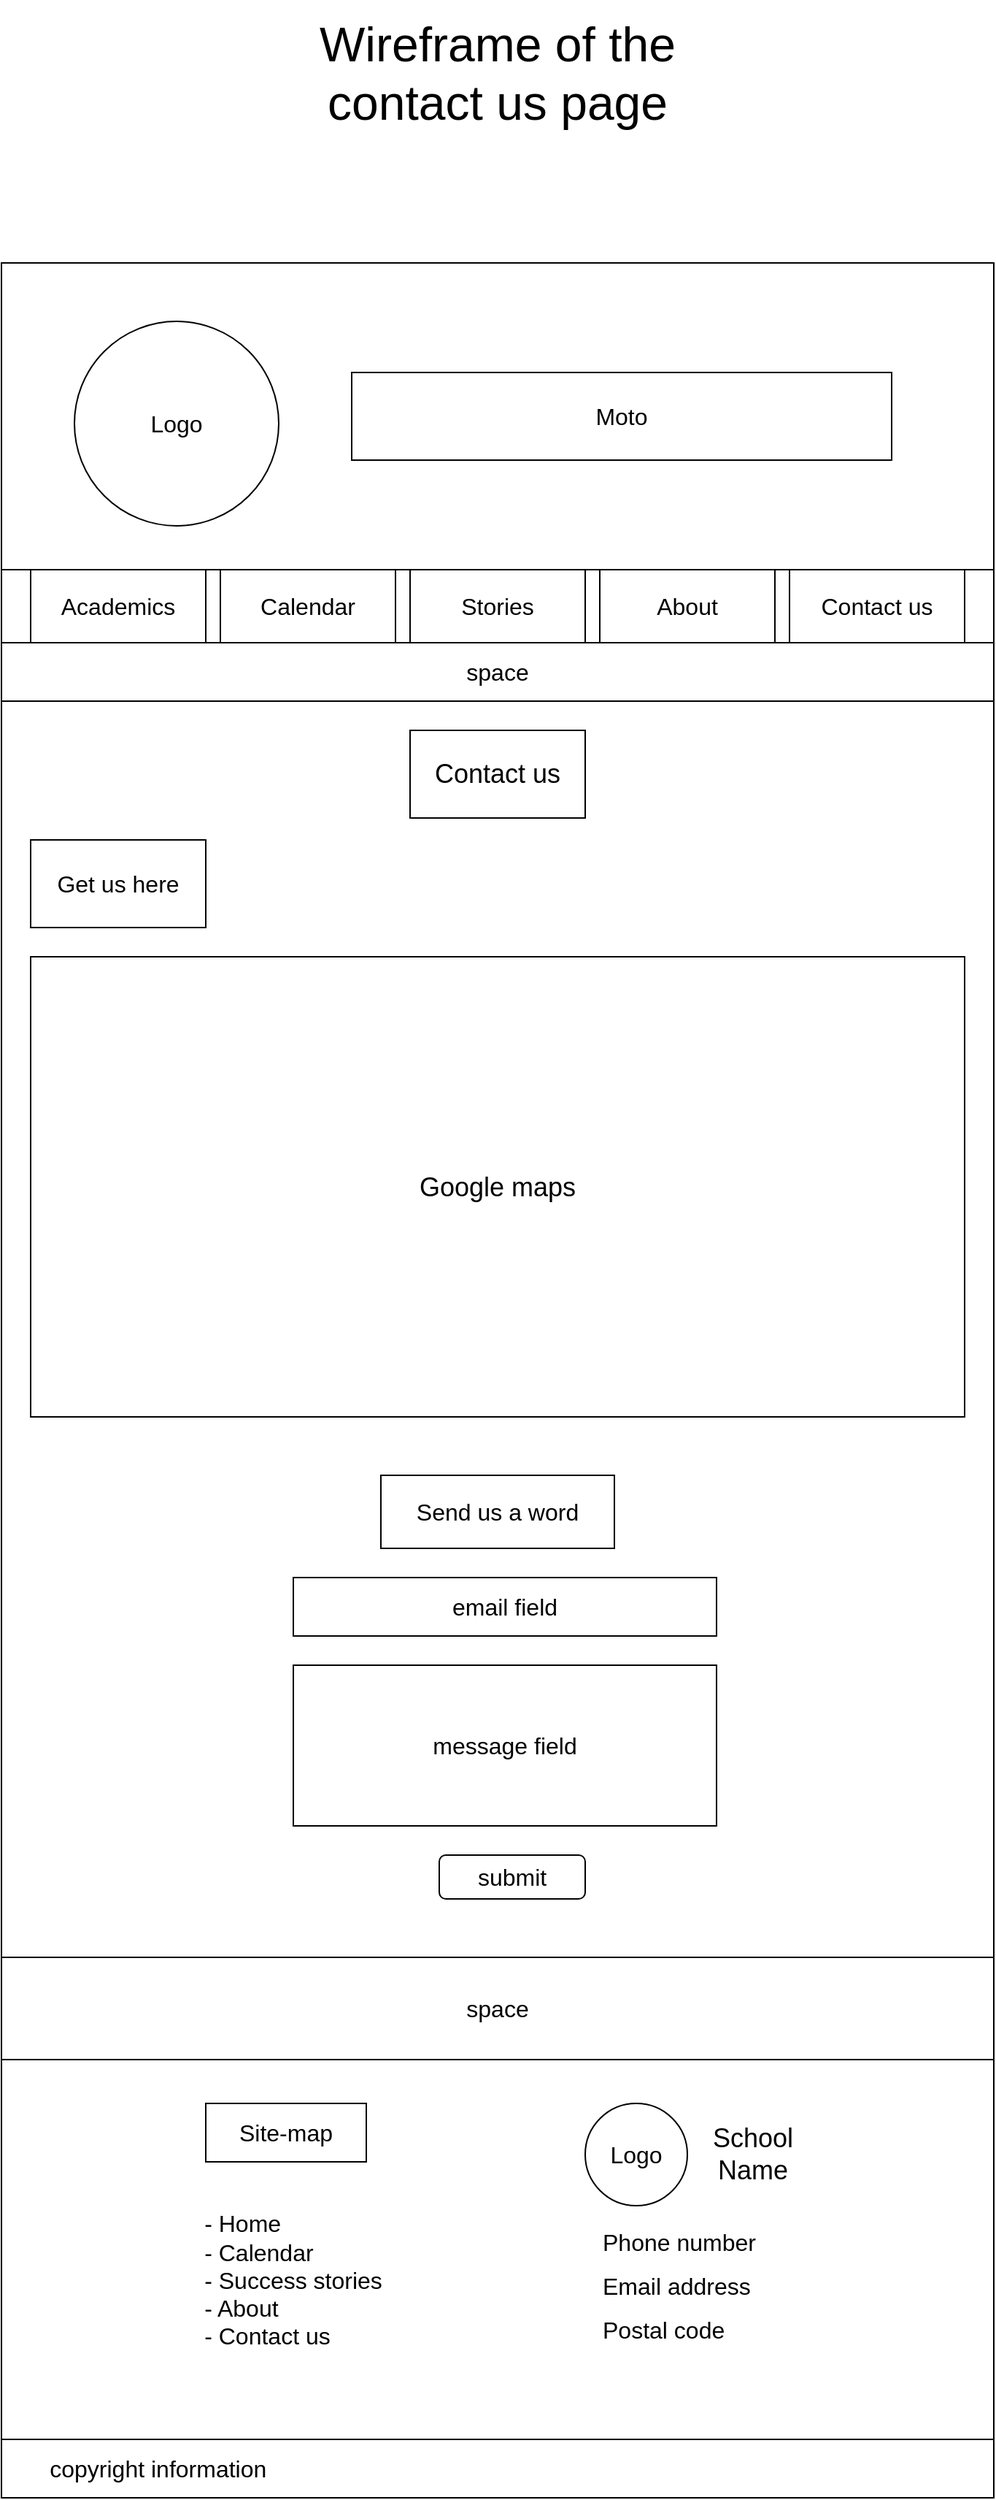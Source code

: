 <mxfile version="20.6.0" type="github">
  <diagram id="zjbsmMx9dNUYekVJXI4S" name="Page-1">
    <mxGraphModel dx="68" dy="993" grid="1" gridSize="10" guides="1" tooltips="1" connect="1" arrows="1" fold="1" page="0" pageScale="1" pageWidth="850" pageHeight="1100" math="0" shadow="0">
      <root>
        <mxCell id="0" />
        <mxCell id="1" parent="0" />
        <mxCell id="j1M_ww33Xoy92D7wLLYM-145" value="" style="rounded=0;whiteSpace=wrap;html=1;strokeWidth=1;fontSize=18;" parent="1" vertex="1">
          <mxGeometry x="960" y="420" width="680" height="860" as="geometry" />
        </mxCell>
        <mxCell id="_Qzaa5entBogjLJZciO9-70" value="&lt;font style=&quot;font-size: 33px;&quot;&gt;Wireframe of the contact us page&lt;/font&gt;" style="text;html=1;strokeColor=none;fillColor=none;align=center;verticalAlign=middle;whiteSpace=wrap;rounded=0;fontSize=16;" parent="1" vertex="1">
          <mxGeometry x="1140" y="-60" width="320" height="100" as="geometry" />
        </mxCell>
        <mxCell id="j1M_ww33Xoy92D7wLLYM-1" value="" style="rounded=0;whiteSpace=wrap;html=1;" parent="1" vertex="1">
          <mxGeometry x="960" y="120" width="680" height="210" as="geometry" />
        </mxCell>
        <mxCell id="j1M_ww33Xoy92D7wLLYM-2" value="&lt;font style=&quot;font-size: 16px;&quot;&gt;Logo&lt;/font&gt;" style="ellipse;whiteSpace=wrap;html=1;aspect=fixed;" parent="1" vertex="1">
          <mxGeometry x="1010" y="160" width="140" height="140" as="geometry" />
        </mxCell>
        <mxCell id="j1M_ww33Xoy92D7wLLYM-3" value="Moto" style="rounded=0;whiteSpace=wrap;html=1;fontSize=16;" parent="1" vertex="1">
          <mxGeometry x="1200" y="195" width="370" height="60" as="geometry" />
        </mxCell>
        <mxCell id="j1M_ww33Xoy92D7wLLYM-4" value="" style="rounded=0;whiteSpace=wrap;html=1;fontSize=16;" parent="1" vertex="1">
          <mxGeometry x="960" y="330" width="680" height="50" as="geometry" />
        </mxCell>
        <mxCell id="j1M_ww33Xoy92D7wLLYM-5" value="Academics" style="rounded=0;whiteSpace=wrap;html=1;fontSize=16;" parent="1" vertex="1">
          <mxGeometry x="980" y="330" width="120" height="50" as="geometry" />
        </mxCell>
        <mxCell id="j1M_ww33Xoy92D7wLLYM-6" value="Calendar" style="rounded=0;whiteSpace=wrap;html=1;fontSize=16;" parent="1" vertex="1">
          <mxGeometry x="1110" y="330" width="120" height="50" as="geometry" />
        </mxCell>
        <mxCell id="j1M_ww33Xoy92D7wLLYM-7" value="About" style="rounded=0;whiteSpace=wrap;html=1;fontSize=16;" parent="1" vertex="1">
          <mxGeometry x="1370" y="330" width="120" height="50" as="geometry" />
        </mxCell>
        <mxCell id="j1M_ww33Xoy92D7wLLYM-8" value="Contact us" style="rounded=0;whiteSpace=wrap;html=1;fontSize=16;" parent="1" vertex="1">
          <mxGeometry x="1500" y="330" width="120" height="50" as="geometry" />
        </mxCell>
        <mxCell id="j1M_ww33Xoy92D7wLLYM-9" value="space" style="rounded=0;whiteSpace=wrap;html=1;fontSize=16;" parent="1" vertex="1">
          <mxGeometry x="960" y="380" width="680" height="40" as="geometry" />
        </mxCell>
        <mxCell id="j1M_ww33Xoy92D7wLLYM-10" value="Stories" style="rounded=0;whiteSpace=wrap;html=1;fontSize=16;" parent="1" vertex="1">
          <mxGeometry x="1240" y="330" width="120" height="50" as="geometry" />
        </mxCell>
        <mxCell id="j1M_ww33Xoy92D7wLLYM-124" value="Get us here" style="rounded=0;whiteSpace=wrap;html=1;strokeWidth=1;fontSize=16;" parent="1" vertex="1">
          <mxGeometry x="980" y="515" width="120" height="60" as="geometry" />
        </mxCell>
        <mxCell id="j1M_ww33Xoy92D7wLLYM-125" value="Google maps" style="rounded=0;whiteSpace=wrap;html=1;strokeWidth=1;fontSize=18;" parent="1" vertex="1">
          <mxGeometry x="980" y="595" width="640" height="315" as="geometry" />
        </mxCell>
        <mxCell id="j1M_ww33Xoy92D7wLLYM-126" value="space" style="rounded=0;whiteSpace=wrap;html=1;fontSize=16;" parent="1" vertex="1">
          <mxGeometry x="960" y="1280" width="680" height="70" as="geometry" />
        </mxCell>
        <mxCell id="j1M_ww33Xoy92D7wLLYM-127" value="" style="rounded=0;whiteSpace=wrap;html=1;fontSize=16;" parent="1" vertex="1">
          <mxGeometry x="960" y="1350" width="680" height="260" as="geometry" />
        </mxCell>
        <mxCell id="j1M_ww33Xoy92D7wLLYM-132" value="Site-map" style="rounded=0;whiteSpace=wrap;html=1;fontSize=16;" parent="1" vertex="1">
          <mxGeometry x="1100" y="1380" width="110" height="40" as="geometry" />
        </mxCell>
        <mxCell id="j1M_ww33Xoy92D7wLLYM-133" value="&lt;div align=&quot;left&quot;&gt;- Home&lt;/div&gt;&lt;div align=&quot;left&quot;&gt;- Calendar&lt;/div&gt;&lt;div align=&quot;left&quot;&gt;- Success stories&lt;br&gt;&lt;/div&gt;&lt;div align=&quot;left&quot;&gt;- About&lt;/div&gt;&lt;div align=&quot;left&quot;&gt;- Contact us&lt;/div&gt;&lt;div&gt;&lt;br&gt;&lt;/div&gt;&lt;div&gt;&lt;br&gt;&lt;/div&gt;" style="text;html=1;strokeColor=none;fillColor=none;align=center;verticalAlign=middle;whiteSpace=wrap;rounded=0;fontSize=16;" parent="1" vertex="1">
          <mxGeometry x="1090" y="1450" width="140" height="140" as="geometry" />
        </mxCell>
        <mxCell id="j1M_ww33Xoy92D7wLLYM-134" value="Logo" style="ellipse;whiteSpace=wrap;html=1;aspect=fixed;fontSize=16;" parent="1" vertex="1">
          <mxGeometry x="1360" y="1380" width="70" height="70" as="geometry" />
        </mxCell>
        <mxCell id="j1M_ww33Xoy92D7wLLYM-135" value="&lt;font style=&quot;font-size: 18px;&quot;&gt;School Name&lt;/font&gt;" style="text;html=1;strokeColor=none;fillColor=none;align=center;verticalAlign=middle;whiteSpace=wrap;rounded=0;fontSize=16;" parent="1" vertex="1">
          <mxGeometry x="1430" y="1385" width="90" height="60" as="geometry" />
        </mxCell>
        <mxCell id="j1M_ww33Xoy92D7wLLYM-136" value="&lt;div align=&quot;left&quot;&gt;&lt;font style=&quot;font-size: 16px;&quot;&gt;Phone number&lt;/font&gt;&lt;/div&gt;" style="text;html=1;strokeColor=none;fillColor=none;align=left;verticalAlign=middle;whiteSpace=wrap;rounded=0;fontSize=18;" parent="1" vertex="1">
          <mxGeometry x="1370" y="1460" width="135" height="30" as="geometry" />
        </mxCell>
        <mxCell id="j1M_ww33Xoy92D7wLLYM-137" value="&lt;div style=&quot;font-size: 16px;&quot; align=&quot;left&quot;&gt;&lt;font style=&quot;font-size: 16px;&quot;&gt;Email address&lt;br&gt;&lt;/font&gt;&lt;/div&gt;" style="text;html=1;strokeColor=none;fillColor=none;align=left;verticalAlign=middle;whiteSpace=wrap;rounded=0;fontSize=18;" parent="1" vertex="1">
          <mxGeometry x="1370" y="1490" width="135" height="30" as="geometry" />
        </mxCell>
        <mxCell id="j1M_ww33Xoy92D7wLLYM-138" value="&lt;font style=&quot;font-size: 16px;&quot;&gt;Postal code&lt;/font&gt;" style="text;html=1;strokeColor=none;fillColor=none;align=left;verticalAlign=middle;whiteSpace=wrap;rounded=0;fontSize=18;" parent="1" vertex="1">
          <mxGeometry x="1370" y="1520" width="135" height="30" as="geometry" />
        </mxCell>
        <mxCell id="j1M_ww33Xoy92D7wLLYM-139" value="&lt;div align=&quot;left&quot;&gt;&amp;nbsp;&amp;nbsp;&amp;nbsp;&amp;nbsp;&amp;nbsp;&amp;nbsp; copyright information&lt;br&gt;&lt;/div&gt;" style="rounded=0;whiteSpace=wrap;html=1;fontSize=16;align=left;" parent="1" vertex="1">
          <mxGeometry x="960" y="1610" width="680" height="40" as="geometry" />
        </mxCell>
        <mxCell id="j1M_ww33Xoy92D7wLLYM-140" value="Send us a word" style="rounded=0;whiteSpace=wrap;html=1;fontSize=16;" parent="1" vertex="1">
          <mxGeometry x="1220" y="950" width="160" height="50" as="geometry" />
        </mxCell>
        <mxCell id="j1M_ww33Xoy92D7wLLYM-141" value="email field" style="rounded=0;whiteSpace=wrap;html=1;fontSize=16;" parent="1" vertex="1">
          <mxGeometry x="1160" y="1020" width="290" height="40" as="geometry" />
        </mxCell>
        <mxCell id="j1M_ww33Xoy92D7wLLYM-142" value="message field" style="rounded=0;whiteSpace=wrap;html=1;fontSize=16;" parent="1" vertex="1">
          <mxGeometry x="1160" y="1080" width="290" height="110" as="geometry" />
        </mxCell>
        <mxCell id="j1M_ww33Xoy92D7wLLYM-143" value="submit" style="rounded=1;whiteSpace=wrap;html=1;fontSize=16;" parent="1" vertex="1">
          <mxGeometry x="1260" y="1210" width="100" height="30" as="geometry" />
        </mxCell>
        <mxCell id="j1M_ww33Xoy92D7wLLYM-123" value="&lt;font style=&quot;font-size: 18px;&quot;&gt;Contact us&lt;/font&gt;" style="rounded=0;whiteSpace=wrap;html=1;strokeWidth=1;fontSize=16;" parent="1" vertex="1">
          <mxGeometry x="1240" y="440" width="120" height="60" as="geometry" />
        </mxCell>
      </root>
    </mxGraphModel>
  </diagram>
</mxfile>
